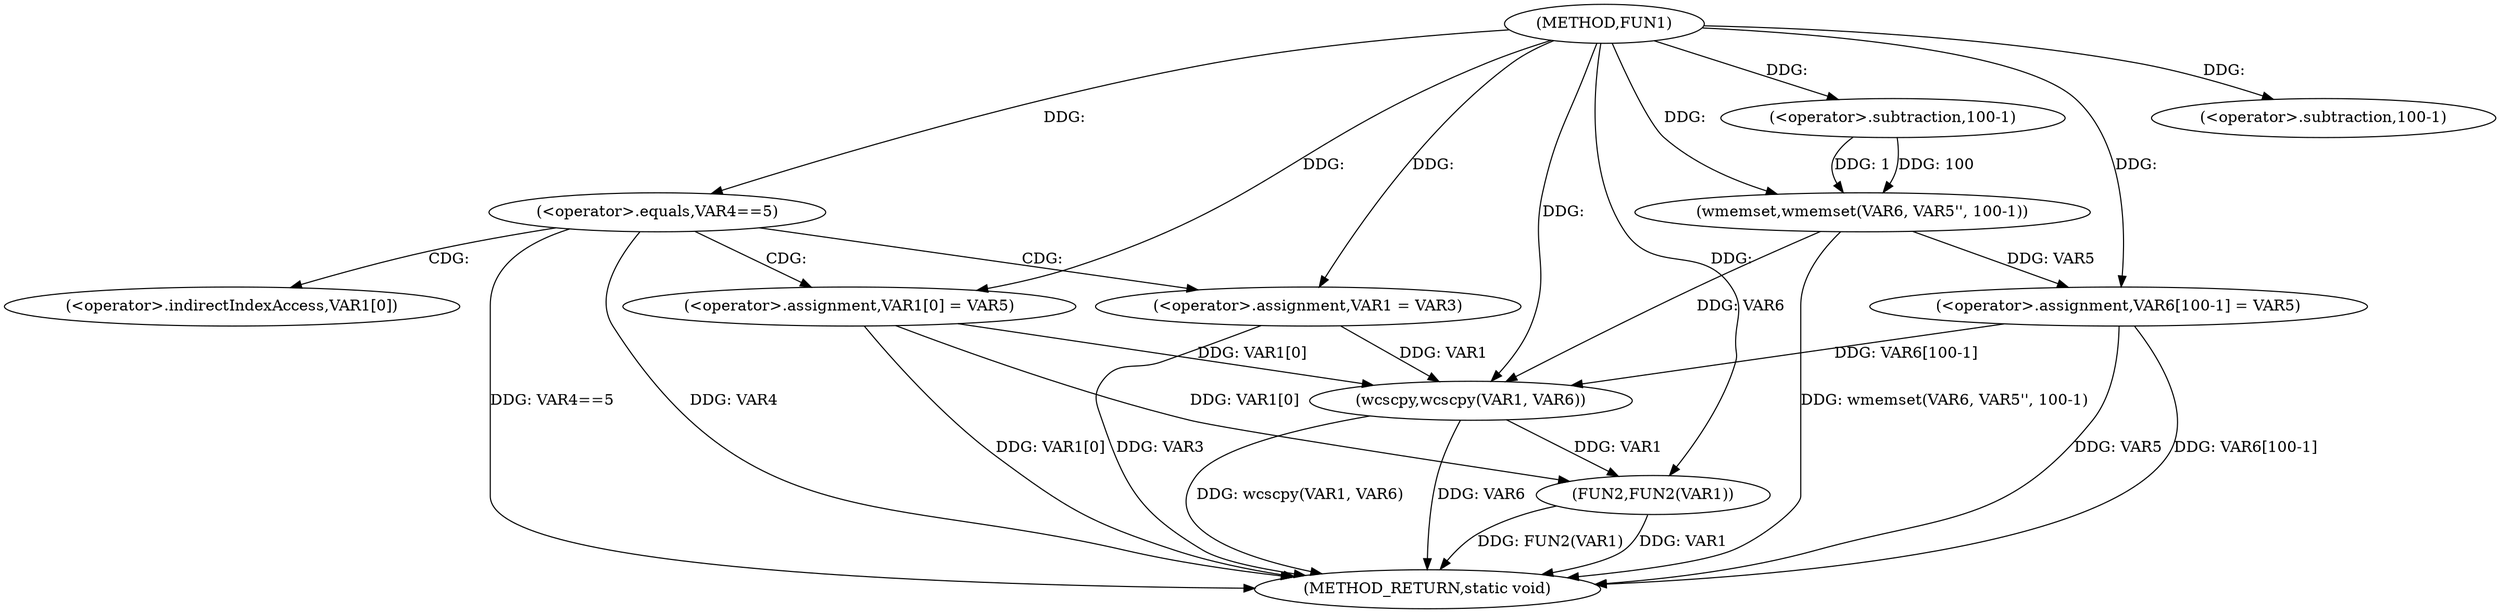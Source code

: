 digraph FUN1 {  
"1000100" [label = "(METHOD,FUN1)" ]
"1000138" [label = "(METHOD_RETURN,static void)" ]
"1000106" [label = "(<operator>.equals,VAR4==5)" ]
"1000110" [label = "(<operator>.assignment,VAR1 = VAR3)" ]
"1000113" [label = "(<operator>.assignment,VAR1[0] = VAR5)" ]
"1000120" [label = "(wmemset,wmemset(VAR6, VAR5'', 100-1))" ]
"1000123" [label = "(<operator>.subtraction,100-1)" ]
"1000126" [label = "(<operator>.assignment,VAR6[100-1] = VAR5)" ]
"1000129" [label = "(<operator>.subtraction,100-1)" ]
"1000133" [label = "(wcscpy,wcscpy(VAR1, VAR6))" ]
"1000136" [label = "(FUN2,FUN2(VAR1))" ]
"1000114" [label = "(<operator>.indirectIndexAccess,VAR1[0])" ]
  "1000106" -> "1000138"  [ label = "DDG: VAR4"] 
  "1000113" -> "1000138"  [ label = "DDG: VAR1[0]"] 
  "1000126" -> "1000138"  [ label = "DDG: VAR5"] 
  "1000126" -> "1000138"  [ label = "DDG: VAR6[100-1]"] 
  "1000136" -> "1000138"  [ label = "DDG: FUN2(VAR1)"] 
  "1000133" -> "1000138"  [ label = "DDG: wcscpy(VAR1, VAR6)"] 
  "1000110" -> "1000138"  [ label = "DDG: VAR3"] 
  "1000133" -> "1000138"  [ label = "DDG: VAR6"] 
  "1000120" -> "1000138"  [ label = "DDG: wmemset(VAR6, VAR5'', 100-1)"] 
  "1000136" -> "1000138"  [ label = "DDG: VAR1"] 
  "1000106" -> "1000138"  [ label = "DDG: VAR4==5"] 
  "1000100" -> "1000106"  [ label = "DDG: "] 
  "1000100" -> "1000110"  [ label = "DDG: "] 
  "1000100" -> "1000113"  [ label = "DDG: "] 
  "1000100" -> "1000120"  [ label = "DDG: "] 
  "1000123" -> "1000120"  [ label = "DDG: 100"] 
  "1000123" -> "1000120"  [ label = "DDG: 1"] 
  "1000100" -> "1000123"  [ label = "DDG: "] 
  "1000120" -> "1000126"  [ label = "DDG: VAR5"] 
  "1000100" -> "1000126"  [ label = "DDG: "] 
  "1000100" -> "1000129"  [ label = "DDG: "] 
  "1000113" -> "1000133"  [ label = "DDG: VAR1[0]"] 
  "1000110" -> "1000133"  [ label = "DDG: VAR1"] 
  "1000100" -> "1000133"  [ label = "DDG: "] 
  "1000120" -> "1000133"  [ label = "DDG: VAR6"] 
  "1000126" -> "1000133"  [ label = "DDG: VAR6[100-1]"] 
  "1000113" -> "1000136"  [ label = "DDG: VAR1[0]"] 
  "1000133" -> "1000136"  [ label = "DDG: VAR1"] 
  "1000100" -> "1000136"  [ label = "DDG: "] 
  "1000106" -> "1000110"  [ label = "CDG: "] 
  "1000106" -> "1000113"  [ label = "CDG: "] 
  "1000106" -> "1000114"  [ label = "CDG: "] 
}

